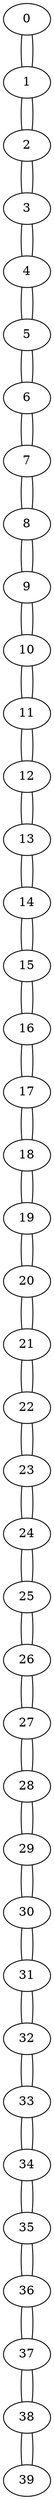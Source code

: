 graph G {
  1 [ label="0" ];
  2 [ label="1" ];
  3 [ label="2" ];
  4 [ label="3" ];
  5 [ label="4" ];
  6 [ label="5" ];
  7 [ label="6" ];
  8 [ label="7" ];
  9 [ label="8" ];
  10 [ label="9" ];
  11 [ label="10" ];
  12 [ label="11" ];
  13 [ label="12" ];
  14 [ label="13" ];
  15 [ label="14" ];
  16 [ label="15" ];
  17 [ label="16" ];
  18 [ label="17" ];
  19 [ label="18" ];
  20 [ label="19" ];
  21 [ label="20" ];
  22 [ label="21" ];
  23 [ label="22" ];
  24 [ label="23" ];
  25 [ label="24" ];
  26 [ label="25" ];
  27 [ label="26" ];
  28 [ label="27" ];
  29 [ label="28" ];
  30 [ label="29" ];
  31 [ label="30" ];
  32 [ label="31" ];
  33 [ label="32" ];
  34 [ label="33" ];
  35 [ label="34" ];
  36 [ label="35" ];
  37 [ label="36" ];
  38 [ label="37" ];
  39 [ label="38" ];
  40 [ label="39" ];
  2 -- 1;
  3 -- 2;
  4 -- 3;
  5 -- 4;
  6 -- 5;
  7 -- 6;
  8 -- 7;
  9 -- 8;
  10 -- 9;
  11 -- 10;
  12 -- 11;
  13 -- 12;
  14 -- 13;
  15 -- 14;
  16 -- 15;
  17 -- 16;
  18 -- 17;
  19 -- 18;
  20 -- 19;
  21 -- 20;
  22 -- 21;
  23 -- 22;
  24 -- 23;
  25 -- 24;
  26 -- 25;
  27 -- 26;
  28 -- 27;
  29 -- 28;
  30 -- 29;
  31 -- 30;
  32 -- 31;
  33 -- 32;
  34 -- 33;
  35 -- 34;
  36 -- 35;
  37 -- 36;
  38 -- 37;
  39 -- 38;
  40 -- 39;
  39 -- 40;
  38 -- 39;
  37 -- 38;
  36 -- 37;
  35 -- 36;
  34 -- 35;
  33 -- 34;
  32 -- 33;
  31 -- 32;
  30 -- 31;
  29 -- 30;
  28 -- 29;
  27 -- 28;
  26 -- 27;
  25 -- 26;
  24 -- 25;
  23 -- 24;
  22 -- 23;
  21 -- 22;
  20 -- 21;
  19 -- 20;
  18 -- 19;
  17 -- 18;
  16 -- 17;
  15 -- 16;
  14 -- 15;
  13 -- 14;
  12 -- 13;
  11 -- 12;
  10 -- 11;
  9 -- 10;
  8 -- 9;
  7 -- 8;
  6 -- 7;
  5 -- 6;
  4 -- 5;
  3 -- 4;
  2 -- 3;
  1 -- 2;
}
